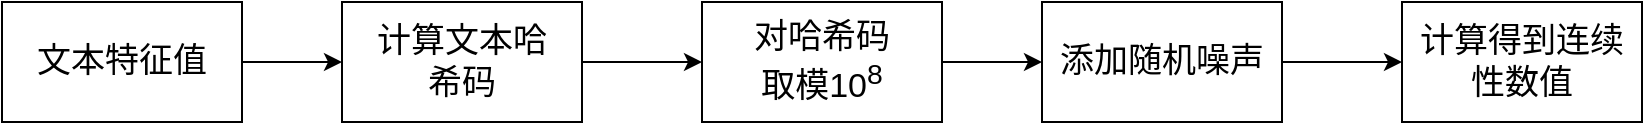 <mxfile version="23.1.7" type="github">
  <diagram name="第 1 页" id="WhuUOLO2NgFK4sUhm9D_">
    <mxGraphModel dx="1434" dy="737" grid="1" gridSize="10" guides="1" tooltips="1" connect="1" arrows="1" fold="1" page="1" pageScale="1" pageWidth="827" pageHeight="1169" math="0" shadow="0">
      <root>
        <mxCell id="0" />
        <mxCell id="1" parent="0" />
        <mxCell id="MjOEwkXYd55NLU5AAJlq-4" value="" style="edgeStyle=orthogonalEdgeStyle;rounded=0;orthogonalLoop=1;jettySize=auto;html=1;fontSize=17;" edge="1" parent="1" source="MjOEwkXYd55NLU5AAJlq-1" target="MjOEwkXYd55NLU5AAJlq-3">
          <mxGeometry relative="1" as="geometry" />
        </mxCell>
        <mxCell id="MjOEwkXYd55NLU5AAJlq-1" value="文本特征值" style="rounded=0;whiteSpace=wrap;html=1;fontSize=17;" vertex="1" parent="1">
          <mxGeometry x="30" y="320" width="120" height="60" as="geometry" />
        </mxCell>
        <mxCell id="MjOEwkXYd55NLU5AAJlq-6" value="" style="edgeStyle=orthogonalEdgeStyle;rounded=0;orthogonalLoop=1;jettySize=auto;html=1;fontSize=17;" edge="1" parent="1" source="MjOEwkXYd55NLU5AAJlq-3" target="MjOEwkXYd55NLU5AAJlq-5">
          <mxGeometry relative="1" as="geometry" />
        </mxCell>
        <mxCell id="MjOEwkXYd55NLU5AAJlq-3" value="计算文本哈&lt;br&gt;希码" style="whiteSpace=wrap;html=1;rounded=0;fontSize=17;" vertex="1" parent="1">
          <mxGeometry x="200" y="320" width="120" height="60" as="geometry" />
        </mxCell>
        <mxCell id="MjOEwkXYd55NLU5AAJlq-8" value="" style="edgeStyle=orthogonalEdgeStyle;rounded=0;orthogonalLoop=1;jettySize=auto;html=1;fontSize=17;" edge="1" parent="1" source="MjOEwkXYd55NLU5AAJlq-5" target="MjOEwkXYd55NLU5AAJlq-7">
          <mxGeometry relative="1" as="geometry" />
        </mxCell>
        <mxCell id="MjOEwkXYd55NLU5AAJlq-5" value="对哈希码&lt;br&gt;取模10&lt;sup&gt;8&lt;/sup&gt;" style="whiteSpace=wrap;html=1;rounded=0;fontSize=17;" vertex="1" parent="1">
          <mxGeometry x="380" y="320" width="120" height="60" as="geometry" />
        </mxCell>
        <mxCell id="MjOEwkXYd55NLU5AAJlq-10" value="" style="edgeStyle=orthogonalEdgeStyle;rounded=0;orthogonalLoop=1;jettySize=auto;html=1;fontSize=17;" edge="1" parent="1" source="MjOEwkXYd55NLU5AAJlq-7" target="MjOEwkXYd55NLU5AAJlq-9">
          <mxGeometry relative="1" as="geometry" />
        </mxCell>
        <mxCell id="MjOEwkXYd55NLU5AAJlq-7" value="添加随机噪声" style="whiteSpace=wrap;html=1;rounded=0;fontSize=17;" vertex="1" parent="1">
          <mxGeometry x="550" y="320" width="120" height="60" as="geometry" />
        </mxCell>
        <mxCell id="MjOEwkXYd55NLU5AAJlq-9" value="计算得到连续性数值" style="whiteSpace=wrap;html=1;rounded=0;fontSize=17;" vertex="1" parent="1">
          <mxGeometry x="730" y="320" width="120" height="60" as="geometry" />
        </mxCell>
      </root>
    </mxGraphModel>
  </diagram>
</mxfile>
